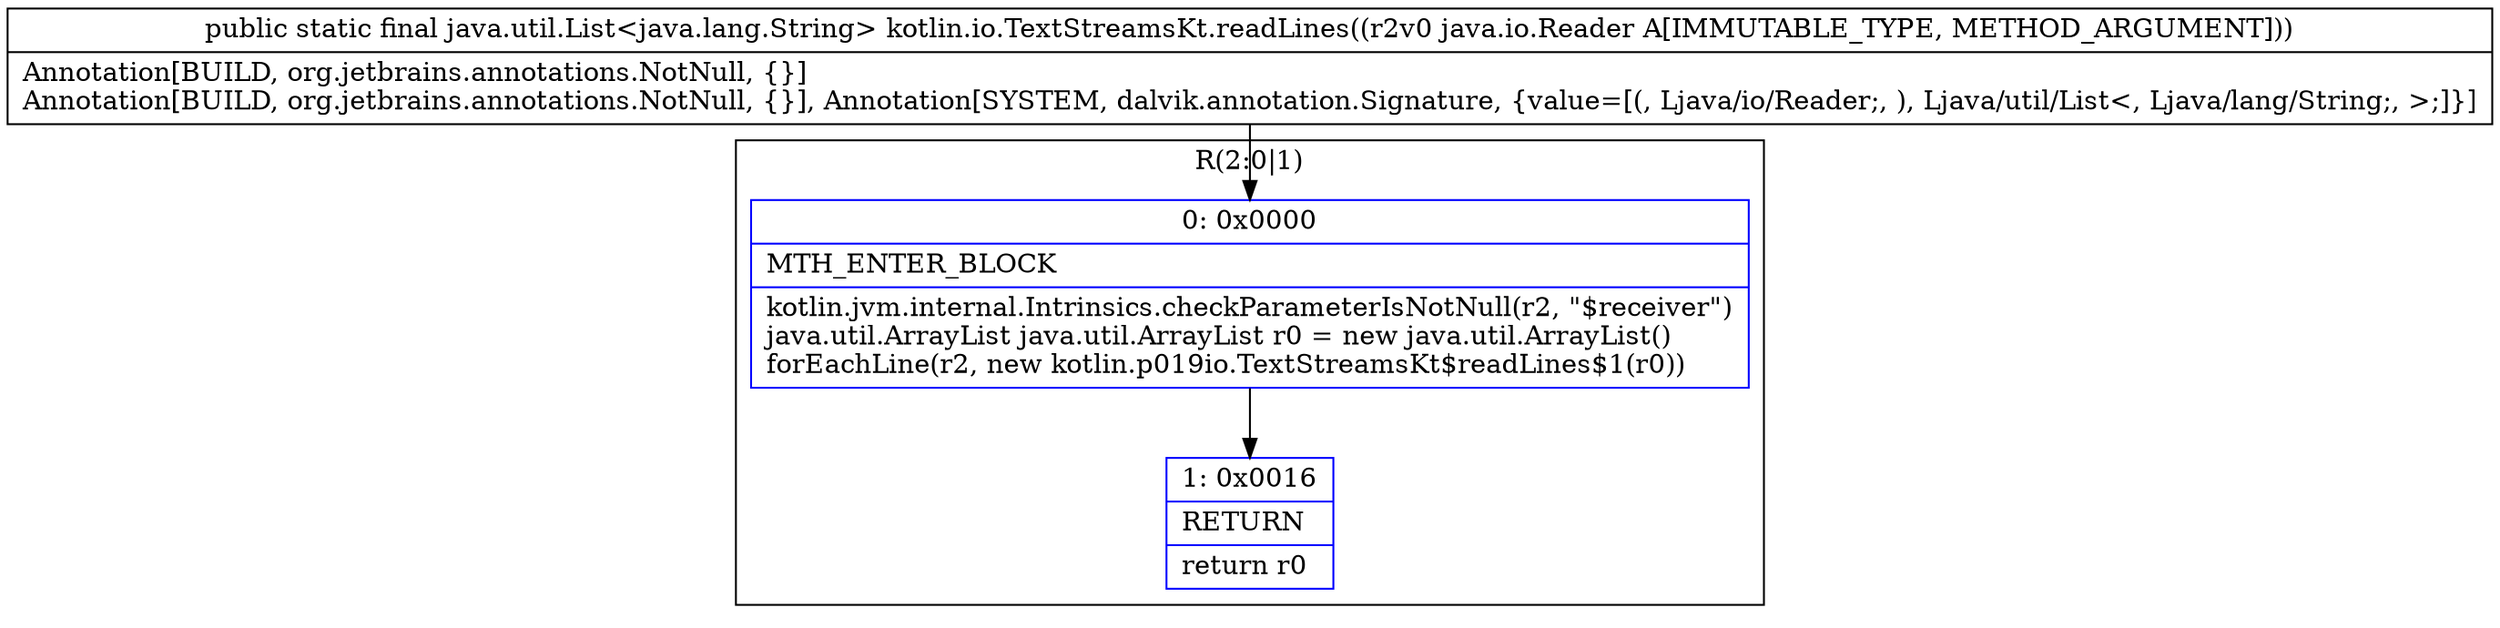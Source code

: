 digraph "CFG forkotlin.io.TextStreamsKt.readLines(Ljava\/io\/Reader;)Ljava\/util\/List;" {
subgraph cluster_Region_732945438 {
label = "R(2:0|1)";
node [shape=record,color=blue];
Node_0 [shape=record,label="{0\:\ 0x0000|MTH_ENTER_BLOCK\l|kotlin.jvm.internal.Intrinsics.checkParameterIsNotNull(r2, \"$receiver\")\ljava.util.ArrayList java.util.ArrayList r0 = new java.util.ArrayList()\lforEachLine(r2, new kotlin.p019io.TextStreamsKt$readLines$1(r0))\l}"];
Node_1 [shape=record,label="{1\:\ 0x0016|RETURN\l|return r0\l}"];
}
MethodNode[shape=record,label="{public static final java.util.List\<java.lang.String\> kotlin.io.TextStreamsKt.readLines((r2v0 java.io.Reader A[IMMUTABLE_TYPE, METHOD_ARGUMENT]))  | Annotation[BUILD, org.jetbrains.annotations.NotNull, \{\}]\lAnnotation[BUILD, org.jetbrains.annotations.NotNull, \{\}], Annotation[SYSTEM, dalvik.annotation.Signature, \{value=[(, Ljava\/io\/Reader;, ), Ljava\/util\/List\<, Ljava\/lang\/String;, \>;]\}]\l}"];
MethodNode -> Node_0;
Node_0 -> Node_1;
}

